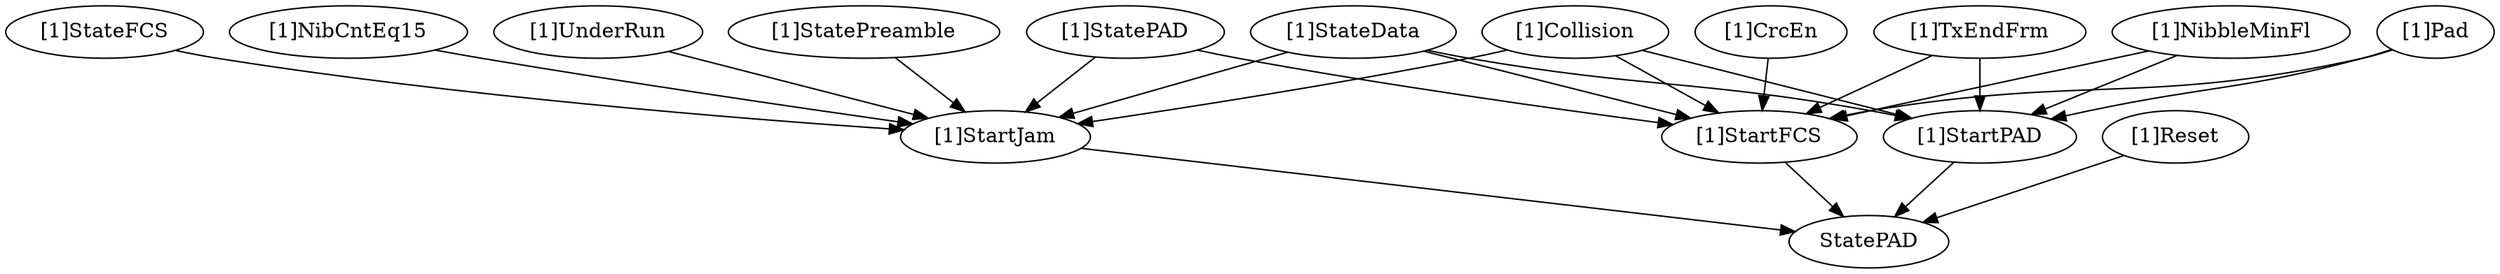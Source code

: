 strict digraph "" {
	"[1]StatePAD"	 [complexity=14,
		importance=0.162239101246,
		rank=0.0115885072318];
	"[1]StartJam"	 [complexity=2,
		importance=0.138134177501,
		rank=0.0690670887503];
	"[1]StatePAD" -> "[1]StartJam";
	"[1]StartFCS"	 [complexity=2,
		importance=0.120467557331,
		rank=0.0602337786654];
	"[1]StatePAD" -> "[1]StartFCS";
	"[1]TxEndFrm"	 [complexity=14,
		importance=0.131345466522,
		rank=0.00938181903728];
	"[1]StartPAD"	 [complexity=1,
		importance=0.0628132723737,
		rank=0.0628132723737];
	"[1]TxEndFrm" -> "[1]StartPAD";
	"[1]TxEndFrm" -> "[1]StartFCS";
	"[1]StateData"	 [complexity=14,
		importance=0.138707898409,
		rank=0.00990770702923];
	"[1]StateData" -> "[1]StartPAD";
	"[1]StateData" -> "[1]StartJam";
	"[1]StateData" -> "[1]StartFCS";
	"[1]StatePreamble"	 [complexity=10,
		importance=0.172263164788,
		rank=0.0172263164788];
	"[1]StatePreamble" -> "[1]StartJam";
	StatePAD	 [complexity=0,
		importance=0.0417715439147,
		rank=0.0];
	"[1]StartPAD" -> StatePAD;
	"[1]Collision"	 [complexity=14,
		importance=0.131345466522,
		rank=0.00938181903728];
	"[1]Collision" -> "[1]StartPAD";
	"[1]Collision" -> "[1]StartJam";
	"[1]Collision" -> "[1]StartFCS";
	"[1]NibbleMinFl"	 [complexity=14,
		importance=0.131345466522,
		rank=0.00938181903728];
	"[1]NibbleMinFl" -> "[1]StartPAD";
	"[1]NibbleMinFl" -> "[1]StartFCS";
	"[1]StateFCS"	 [complexity=10,
		importance=0.171152399444,
		rank=0.0171152399444];
	"[1]StateFCS" -> "[1]StartJam";
	"[1]NibCntEq15"	 [complexity=10,
		importance=0.149012086692,
		rank=0.0149012086692];
	"[1]NibCntEq15" -> "[1]StartJam";
	"[1]Pad"	 [complexity=14,
		importance=0.131345466522,
		rank=0.00938181903728];
	"[1]Pad" -> "[1]StartPAD";
	"[1]Pad" -> "[1]StartFCS";
	"[1]UnderRun"	 [complexity=10,
		importance=0.149012086692,
		rank=0.0149012086692];
	"[1]UnderRun" -> "[1]StartJam";
	"[1]Reset"	 [complexity=1,
		importance=0.136192540935,
		rank=0.136192540935];
	"[1]Reset" -> StatePAD;
	"[1]CrcEn"	 [complexity=14,
		importance=0.131345466522,
		rank=0.00938181903728];
	"[1]CrcEn" -> "[1]StartFCS";
	"[1]StartJam" -> StatePAD;
	"[1]StartFCS" -> StatePAD;
}
